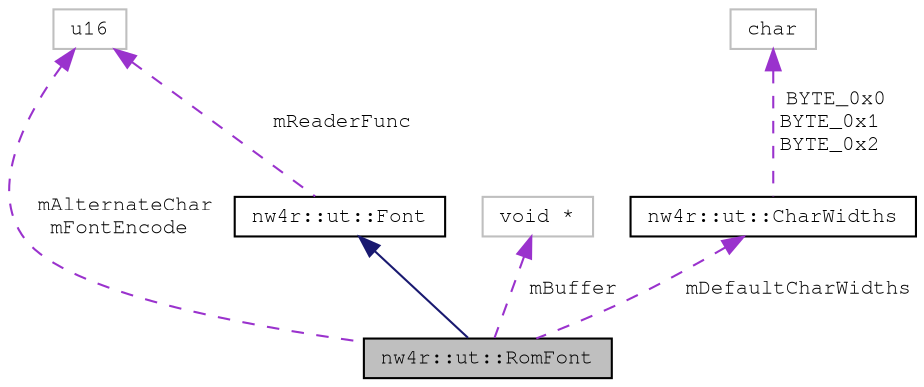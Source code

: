 digraph "nw4r::ut::RomFont"
{
 // LATEX_PDF_SIZE
  edge [fontname="FreeMono",fontsize="10",labelfontname="FreeMono",labelfontsize="10"];
  node [fontname="FreeMono",fontsize="10",shape=record];
  Node1 [label="nw4r::ut::RomFont",height=0.2,width=0.4,color="black", fillcolor="grey75", style="filled", fontcolor="black",tooltip=" "];
  Node2 -> Node1 [dir="back",color="midnightblue",fontsize="10",style="solid",fontname="FreeMono"];
  Node2 [label="nw4r::ut::Font",height=0.2,width=0.4,color="black", fillcolor="white", style="filled",URL="$structnw4r_1_1ut_1_1_font.html",tooltip=" "];
  Node3 -> Node2 [dir="back",color="darkorchid3",fontsize="10",style="dashed",label=" mReaderFunc" ,fontname="FreeMono"];
  Node3 [label="u16",height=0.2,width=0.4,color="grey75", fillcolor="white", style="filled",tooltip=" "];
  Node3 -> Node1 [dir="back",color="darkorchid3",fontsize="10",style="dashed",label=" mAlternateChar\nmFontEncode" ,fontname="FreeMono"];
  Node4 -> Node1 [dir="back",color="darkorchid3",fontsize="10",style="dashed",label=" mBuffer" ,fontname="FreeMono"];
  Node4 [label="void *",height=0.2,width=0.4,color="grey75", fillcolor="white", style="filled",tooltip=" "];
  Node5 -> Node1 [dir="back",color="darkorchid3",fontsize="10",style="dashed",label=" mDefaultCharWidths" ,fontname="FreeMono"];
  Node5 [label="nw4r::ut::CharWidths",height=0.2,width=0.4,color="black", fillcolor="white", style="filled",URL="$structnw4r_1_1ut_1_1_char_widths.html",tooltip=" "];
  Node6 -> Node5 [dir="back",color="darkorchid3",fontsize="10",style="dashed",label=" BYTE_0x0\nBYTE_0x1\nBYTE_0x2" ,fontname="FreeMono"];
  Node6 [label="char",height=0.2,width=0.4,color="grey75", fillcolor="white", style="filled",tooltip=" "];
}
